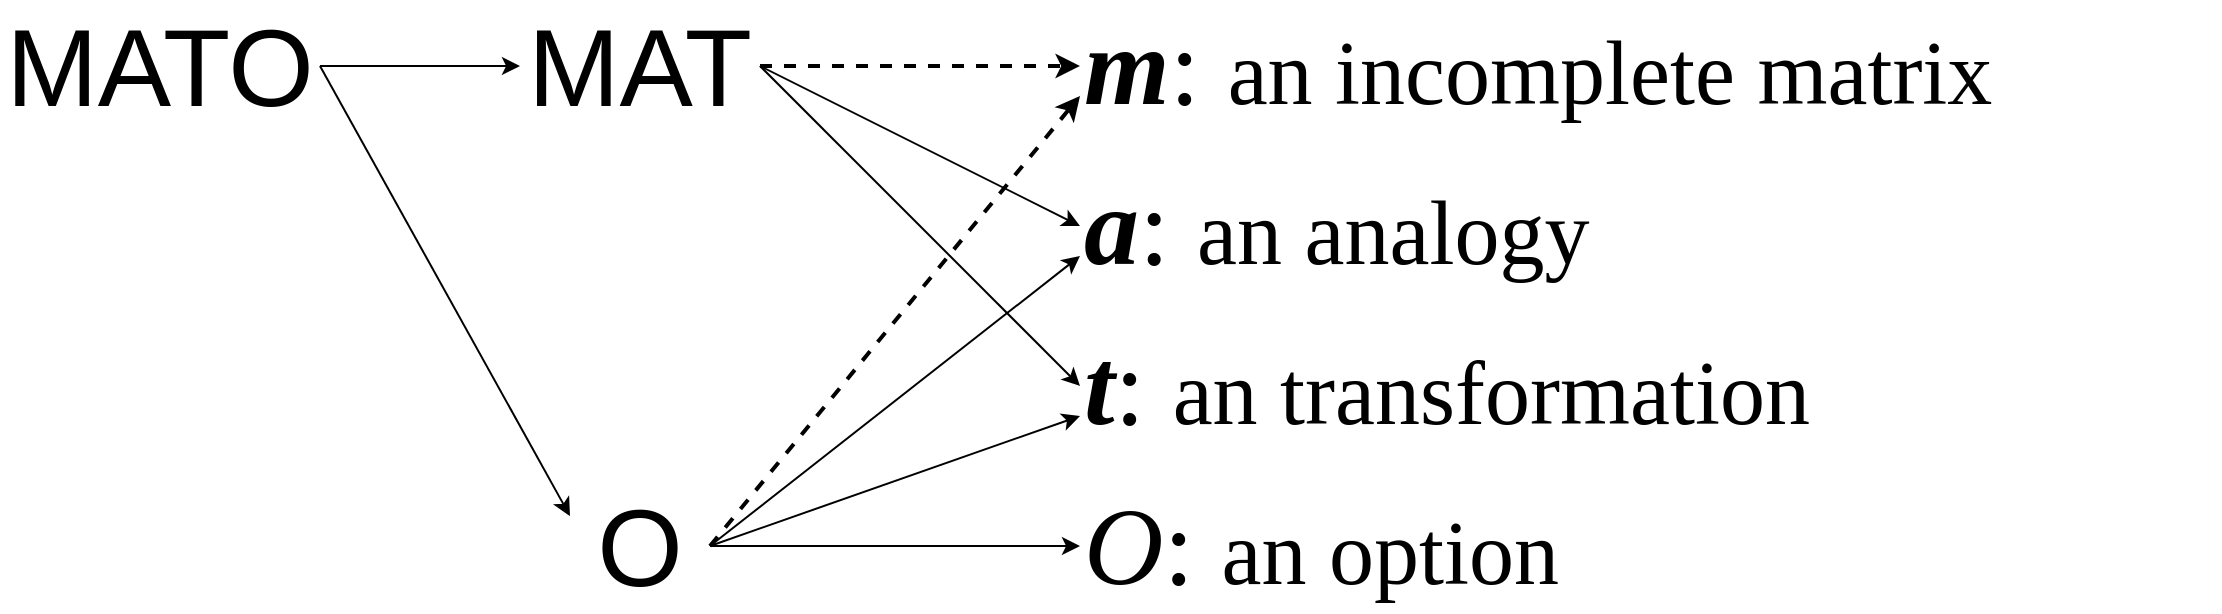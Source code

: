 <mxfile version="12.9.13" type="device"><diagram id="qBUY_9lTjmuq0GDOie6b" name="Page-1"><mxGraphModel dx="1924" dy="746" grid="1" gridSize="10" guides="1" tooltips="1" connect="1" arrows="1" fold="1" page="1" pageScale="1" pageWidth="827" pageHeight="1169" math="0" shadow="0"><root><mxCell id="0"/><mxCell id="1" parent="0"/><mxCell id="paa-To7XXxk8GNzPk07F-1" value="&lt;font style=&quot;font-size: 55px&quot; face=&quot;Times New Roman&quot;&gt;&lt;i&gt;&lt;b&gt;a&lt;/b&gt;&lt;/i&gt;: &lt;/font&gt;&lt;font style=&quot;font-size: 45px&quot; face=&quot;Times New Roman&quot;&gt;an analogy&lt;/font&gt;" style="text;html=1;strokeColor=none;fillColor=none;align=left;verticalAlign=middle;whiteSpace=wrap;rounded=1;" parent="1" vertex="1"><mxGeometry x="320" y="90" width="310" height="60" as="geometry"/></mxCell><mxCell id="paa-To7XXxk8GNzPk07F-2" value="&lt;font style=&quot;font-size: 55px&quot; face=&quot;Times New Roman&quot;&gt;&lt;i&gt;&lt;b&gt;t&lt;/b&gt;&lt;/i&gt;: &lt;/font&gt;&lt;font style=&quot;font-size: 45px&quot; face=&quot;Times New Roman&quot;&gt;an transformation&lt;/font&gt;" style="text;html=1;strokeColor=none;fillColor=none;align=left;verticalAlign=middle;whiteSpace=wrap;rounded=1;" parent="1" vertex="1"><mxGeometry x="320" y="170" width="440" height="60" as="geometry"/></mxCell><mxCell id="paa-To7XXxk8GNzPk07F-3" value="&lt;font style=&quot;font-size: 55px&quot; face=&quot;Times New Roman&quot;&gt;&lt;b&gt;&lt;i&gt;m&lt;/i&gt;&lt;/b&gt;: &lt;/font&gt;&lt;font style=&quot;font-size: 45px&quot; face=&quot;Times New Roman&quot;&gt;an incomplete matrix&lt;/font&gt;&lt;font style=&quot;font-size: 55px&quot; face=&quot;Times New Roman&quot;&gt;&amp;nbsp;&lt;/font&gt;" style="text;html=1;strokeColor=none;fillColor=none;align=left;verticalAlign=middle;whiteSpace=wrap;rounded=1;" parent="1" vertex="1"><mxGeometry x="320" y="10" width="570" height="60" as="geometry"/></mxCell><mxCell id="paa-To7XXxk8GNzPk07F-4" value="&lt;font style=&quot;font-size: 55px&quot; face=&quot;Times New Roman&quot;&gt;&lt;i&gt;O&lt;/i&gt;: &lt;/font&gt;&lt;font style=&quot;font-size: 45px&quot; face=&quot;Times New Roman&quot;&gt;an option&lt;/font&gt;" style="text;html=1;strokeColor=none;fillColor=none;align=left;verticalAlign=middle;whiteSpace=wrap;rounded=1;" parent="1" vertex="1"><mxGeometry x="320" y="250" width="280" height="60" as="geometry"/></mxCell><mxCell id="bHoy0Fddah4M5lsydC5q-1" value="&lt;font style=&quot;font-size: 55px&quot;&gt;MATO&lt;/font&gt;" style="text;html=1;strokeColor=none;fillColor=none;align=center;verticalAlign=middle;whiteSpace=wrap;rounded=1;" vertex="1" parent="1"><mxGeometry x="-220" y="10" width="160" height="60" as="geometry"/></mxCell><mxCell id="bHoy0Fddah4M5lsydC5q-3" value="&lt;font style=&quot;font-size: 55px&quot;&gt;MAT&lt;/font&gt;" style="text;html=1;strokeColor=none;fillColor=none;align=center;verticalAlign=middle;whiteSpace=wrap;rounded=1;" vertex="1" parent="1"><mxGeometry x="40" y="10" width="120" height="60" as="geometry"/></mxCell><mxCell id="bHoy0Fddah4M5lsydC5q-4" value="&lt;font style=&quot;font-size: 55px&quot;&gt;O&lt;/font&gt;" style="text;html=1;strokeColor=none;fillColor=none;align=center;verticalAlign=middle;whiteSpace=wrap;rounded=1;" vertex="1" parent="1"><mxGeometry x="65" y="250" width="70" height="60" as="geometry"/></mxCell><mxCell id="bHoy0Fddah4M5lsydC5q-5" value="" style="endArrow=classic;html=1;entryX=0;entryY=0.25;entryDx=0;entryDy=0;exitX=1;exitY=0.5;exitDx=0;exitDy=0;" edge="1" parent="1" source="bHoy0Fddah4M5lsydC5q-1" target="bHoy0Fddah4M5lsydC5q-4"><mxGeometry width="50" height="50" relative="1" as="geometry"><mxPoint x="-170" y="380" as="sourcePoint"/><mxPoint x="-110" y="300" as="targetPoint"/></mxGeometry></mxCell><mxCell id="bHoy0Fddah4M5lsydC5q-6" value="" style="endArrow=classic;html=1;entryX=0;entryY=0.5;entryDx=0;entryDy=0;exitX=1;exitY=0.5;exitDx=0;exitDy=0;dashed=1;strokeWidth=2;" edge="1" parent="1" source="bHoy0Fddah4M5lsydC5q-3" target="paa-To7XXxk8GNzPk07F-3"><mxGeometry width="50" height="50" relative="1" as="geometry"><mxPoint x="-160" y="390" as="sourcePoint"/><mxPoint x="-100" y="310" as="targetPoint"/></mxGeometry></mxCell><mxCell id="bHoy0Fddah4M5lsydC5q-8" value="" style="endArrow=classic;html=1;entryX=0;entryY=0.5;entryDx=0;entryDy=0;exitX=1;exitY=0.5;exitDx=0;exitDy=0;" edge="1" parent="1" source="bHoy0Fddah4M5lsydC5q-3" target="paa-To7XXxk8GNzPk07F-2"><mxGeometry width="50" height="50" relative="1" as="geometry"><mxPoint x="-150" y="400" as="sourcePoint"/><mxPoint x="-90" y="320" as="targetPoint"/></mxGeometry></mxCell><mxCell id="bHoy0Fddah4M5lsydC5q-9" value="" style="endArrow=classic;html=1;entryX=0;entryY=0.5;entryDx=0;entryDy=0;exitX=1;exitY=0.5;exitDx=0;exitDy=0;" edge="1" parent="1" source="bHoy0Fddah4M5lsydC5q-3" target="paa-To7XXxk8GNzPk07F-1"><mxGeometry width="50" height="50" relative="1" as="geometry"><mxPoint x="-140" y="410" as="sourcePoint"/><mxPoint x="-80" y="330" as="targetPoint"/></mxGeometry></mxCell><mxCell id="bHoy0Fddah4M5lsydC5q-10" value="" style="endArrow=classic;html=1;entryX=0;entryY=0.5;entryDx=0;entryDy=0;exitX=1;exitY=0.5;exitDx=0;exitDy=0;" edge="1" parent="1" source="bHoy0Fddah4M5lsydC5q-4" target="paa-To7XXxk8GNzPk07F-4"><mxGeometry width="50" height="50" relative="1" as="geometry"><mxPoint x="-160" y="390" as="sourcePoint"/><mxPoint x="-100" y="310" as="targetPoint"/></mxGeometry></mxCell><mxCell id="bHoy0Fddah4M5lsydC5q-11" value="" style="endArrow=classic;html=1;entryX=0;entryY=0.75;entryDx=0;entryDy=0;exitX=1;exitY=0.5;exitDx=0;exitDy=0;" edge="1" parent="1" source="bHoy0Fddah4M5lsydC5q-4" target="paa-To7XXxk8GNzPk07F-2"><mxGeometry width="50" height="50" relative="1" as="geometry"><mxPoint x="-150" y="400" as="sourcePoint"/><mxPoint x="-90" y="320" as="targetPoint"/></mxGeometry></mxCell><mxCell id="bHoy0Fddah4M5lsydC5q-12" value="" style="endArrow=classic;html=1;entryX=0;entryY=0.75;entryDx=0;entryDy=0;exitX=1;exitY=0.5;exitDx=0;exitDy=0;" edge="1" parent="1" source="bHoy0Fddah4M5lsydC5q-4" target="paa-To7XXxk8GNzPk07F-1"><mxGeometry width="50" height="50" relative="1" as="geometry"><mxPoint x="-140" y="410" as="sourcePoint"/><mxPoint x="-80" y="330" as="targetPoint"/></mxGeometry></mxCell><mxCell id="bHoy0Fddah4M5lsydC5q-13" value="" style="endArrow=classic;html=1;entryX=0;entryY=0.75;entryDx=0;entryDy=0;exitX=1;exitY=0.5;exitDx=0;exitDy=0;strokeWidth=2;dashed=1;" edge="1" parent="1" source="bHoy0Fddah4M5lsydC5q-4" target="paa-To7XXxk8GNzPk07F-3"><mxGeometry width="50" height="50" relative="1" as="geometry"><mxPoint x="-130" y="420" as="sourcePoint"/><mxPoint x="-70" y="340" as="targetPoint"/></mxGeometry></mxCell><mxCell id="bHoy0Fddah4M5lsydC5q-14" value="" style="endArrow=classic;html=1;entryX=0;entryY=0.5;entryDx=0;entryDy=0;exitX=1;exitY=0.5;exitDx=0;exitDy=0;" edge="1" parent="1" source="bHoy0Fddah4M5lsydC5q-1" target="bHoy0Fddah4M5lsydC5q-3"><mxGeometry width="50" height="50" relative="1" as="geometry"><mxPoint x="-160" y="390" as="sourcePoint"/><mxPoint x="-100" y="310" as="targetPoint"/></mxGeometry></mxCell></root></mxGraphModel></diagram></mxfile>